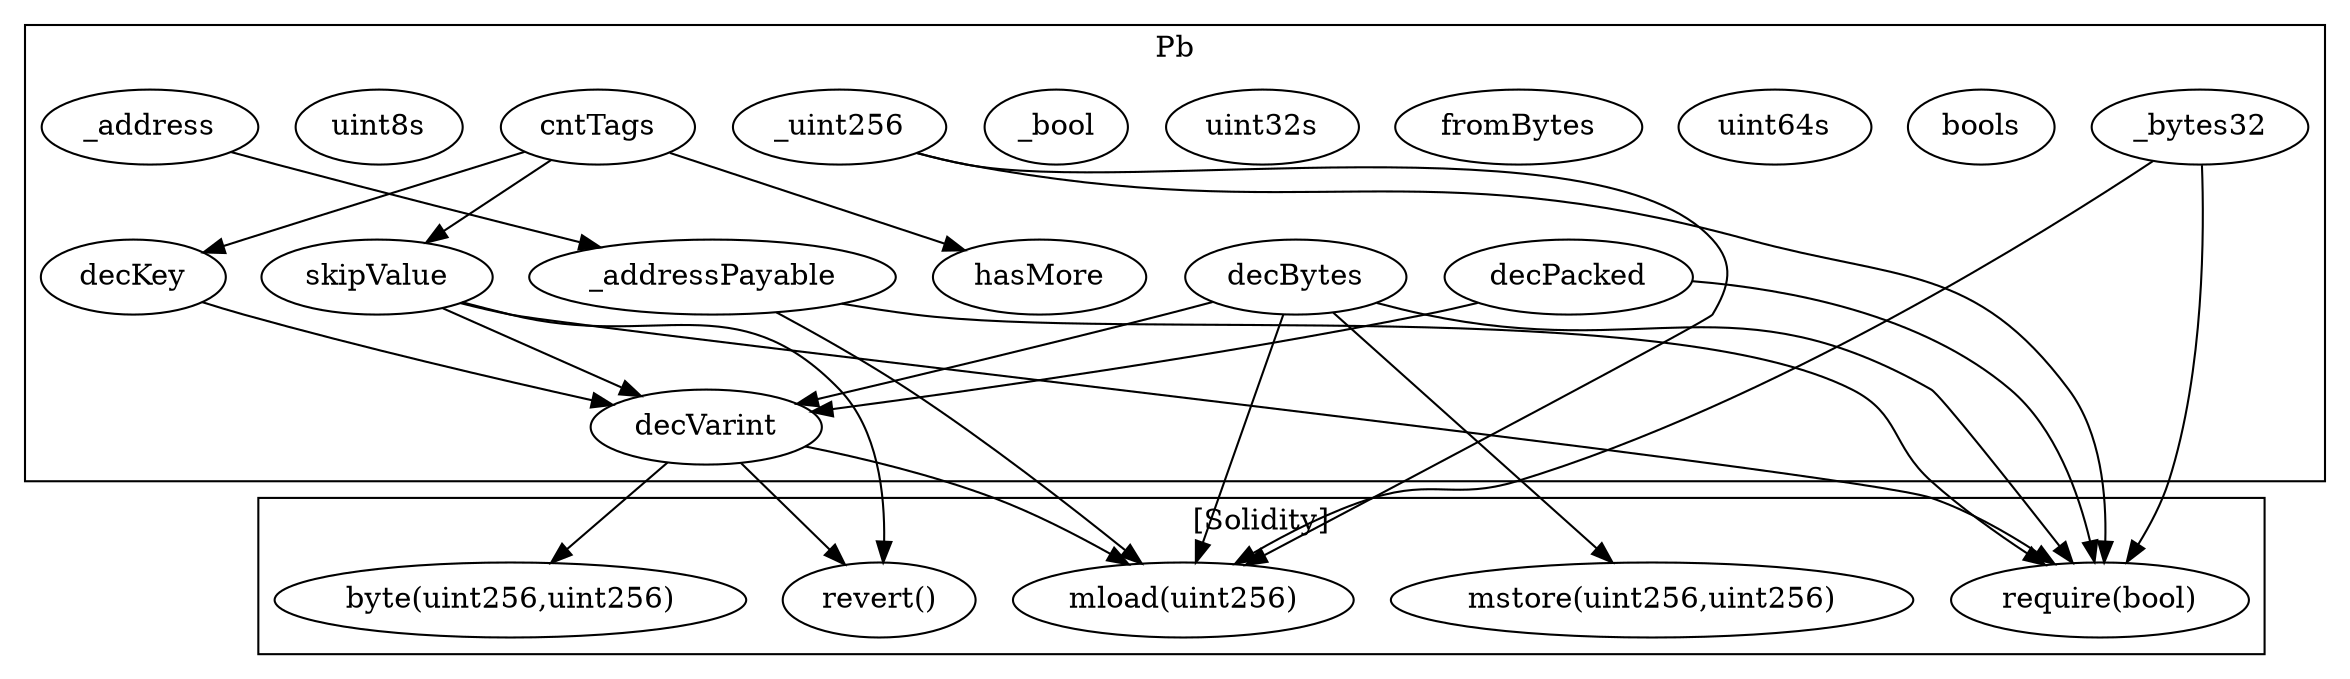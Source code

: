 strict digraph {
subgraph cluster_3288_Pb {
label = "Pb"
"3288__uint256" [label="_uint256"]
"3288_bools" [label="bools"]
"3288_uint64s" [label="uint64s"]
"3288_fromBytes" [label="fromBytes"]
"3288_decVarint" [label="decVarint"]
"3288_decKey" [label="decKey"]
"3288__addressPayable" [label="_addressPayable"]
"3288_uint32s" [label="uint32s"]
"3288_hasMore" [label="hasMore"]
"3288_decBytes" [label="decBytes"]
"3288__bool" [label="_bool"]
"3288_skipValue" [label="skipValue"]
"3288_decPacked" [label="decPacked"]
"3288_cntTags" [label="cntTags"]
"3288__bytes32" [label="_bytes32"]
"3288_uint8s" [label="uint8s"]
"3288__address" [label="_address"]
"3288_skipValue" -> "3288_decVarint"
"3288_cntTags" -> "3288_skipValue"
"3288__address" -> "3288__addressPayable"
"3288_decPacked" -> "3288_decVarint"
"3288_decKey" -> "3288_decVarint"
"3288_cntTags" -> "3288_hasMore"
"3288_cntTags" -> "3288_decKey"
"3288_decBytes" -> "3288_decVarint"
}subgraph cluster_solidity {
label = "[Solidity]"
"revert()" 
"require(bool)" 
"byte(uint256,uint256)" 
"mstore(uint256,uint256)" 
"mload(uint256)" 
"3288_decBytes" -> "mstore(uint256,uint256)"
"3288_decVarint" -> "mload(uint256)"
"3288_decBytes" -> "mload(uint256)"
"3288_decVarint" -> "revert()"
"3288_decPacked" -> "require(bool)"
"3288__bytes32" -> "require(bool)"
"3288__uint256" -> "mload(uint256)"
"3288__addressPayable" -> "mload(uint256)"
"3288_skipValue" -> "revert()"
"3288_decVarint" -> "byte(uint256,uint256)"
"3288__uint256" -> "require(bool)"
"3288_skipValue" -> "require(bool)"
"3288__bytes32" -> "mload(uint256)"
"3288_decBytes" -> "require(bool)"
"3288__addressPayable" -> "require(bool)"
}
}